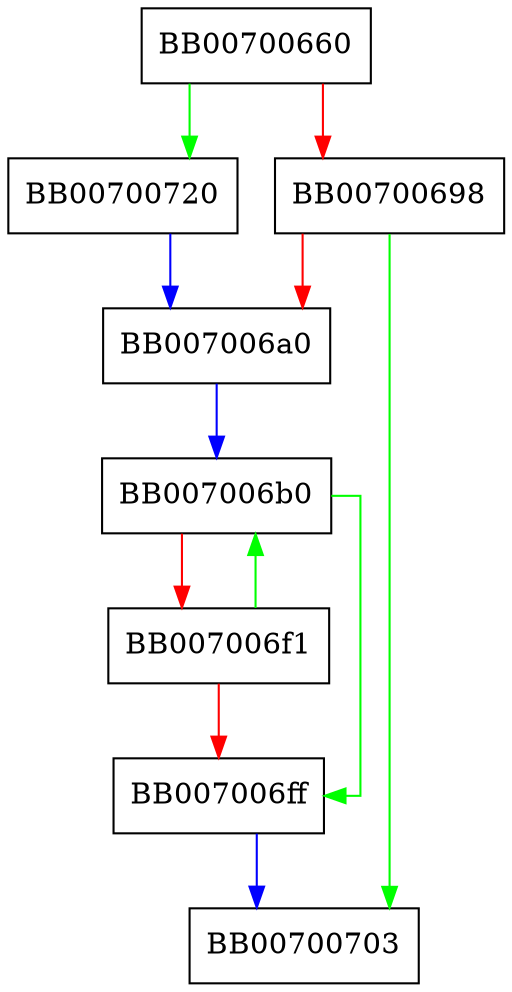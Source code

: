 digraph cipher_hw_seed_cfb128_cipher {
  node [shape="box"];
  graph [splines=ortho];
  BB00700660 -> BB00700720 [color="green"];
  BB00700660 -> BB00700698 [color="red"];
  BB00700698 -> BB00700703 [color="green"];
  BB00700698 -> BB007006a0 [color="red"];
  BB007006a0 -> BB007006b0 [color="blue"];
  BB007006b0 -> BB007006ff [color="green"];
  BB007006b0 -> BB007006f1 [color="red"];
  BB007006f1 -> BB007006b0 [color="green"];
  BB007006f1 -> BB007006ff [color="red"];
  BB007006ff -> BB00700703 [color="blue"];
  BB00700720 -> BB007006a0 [color="blue"];
}